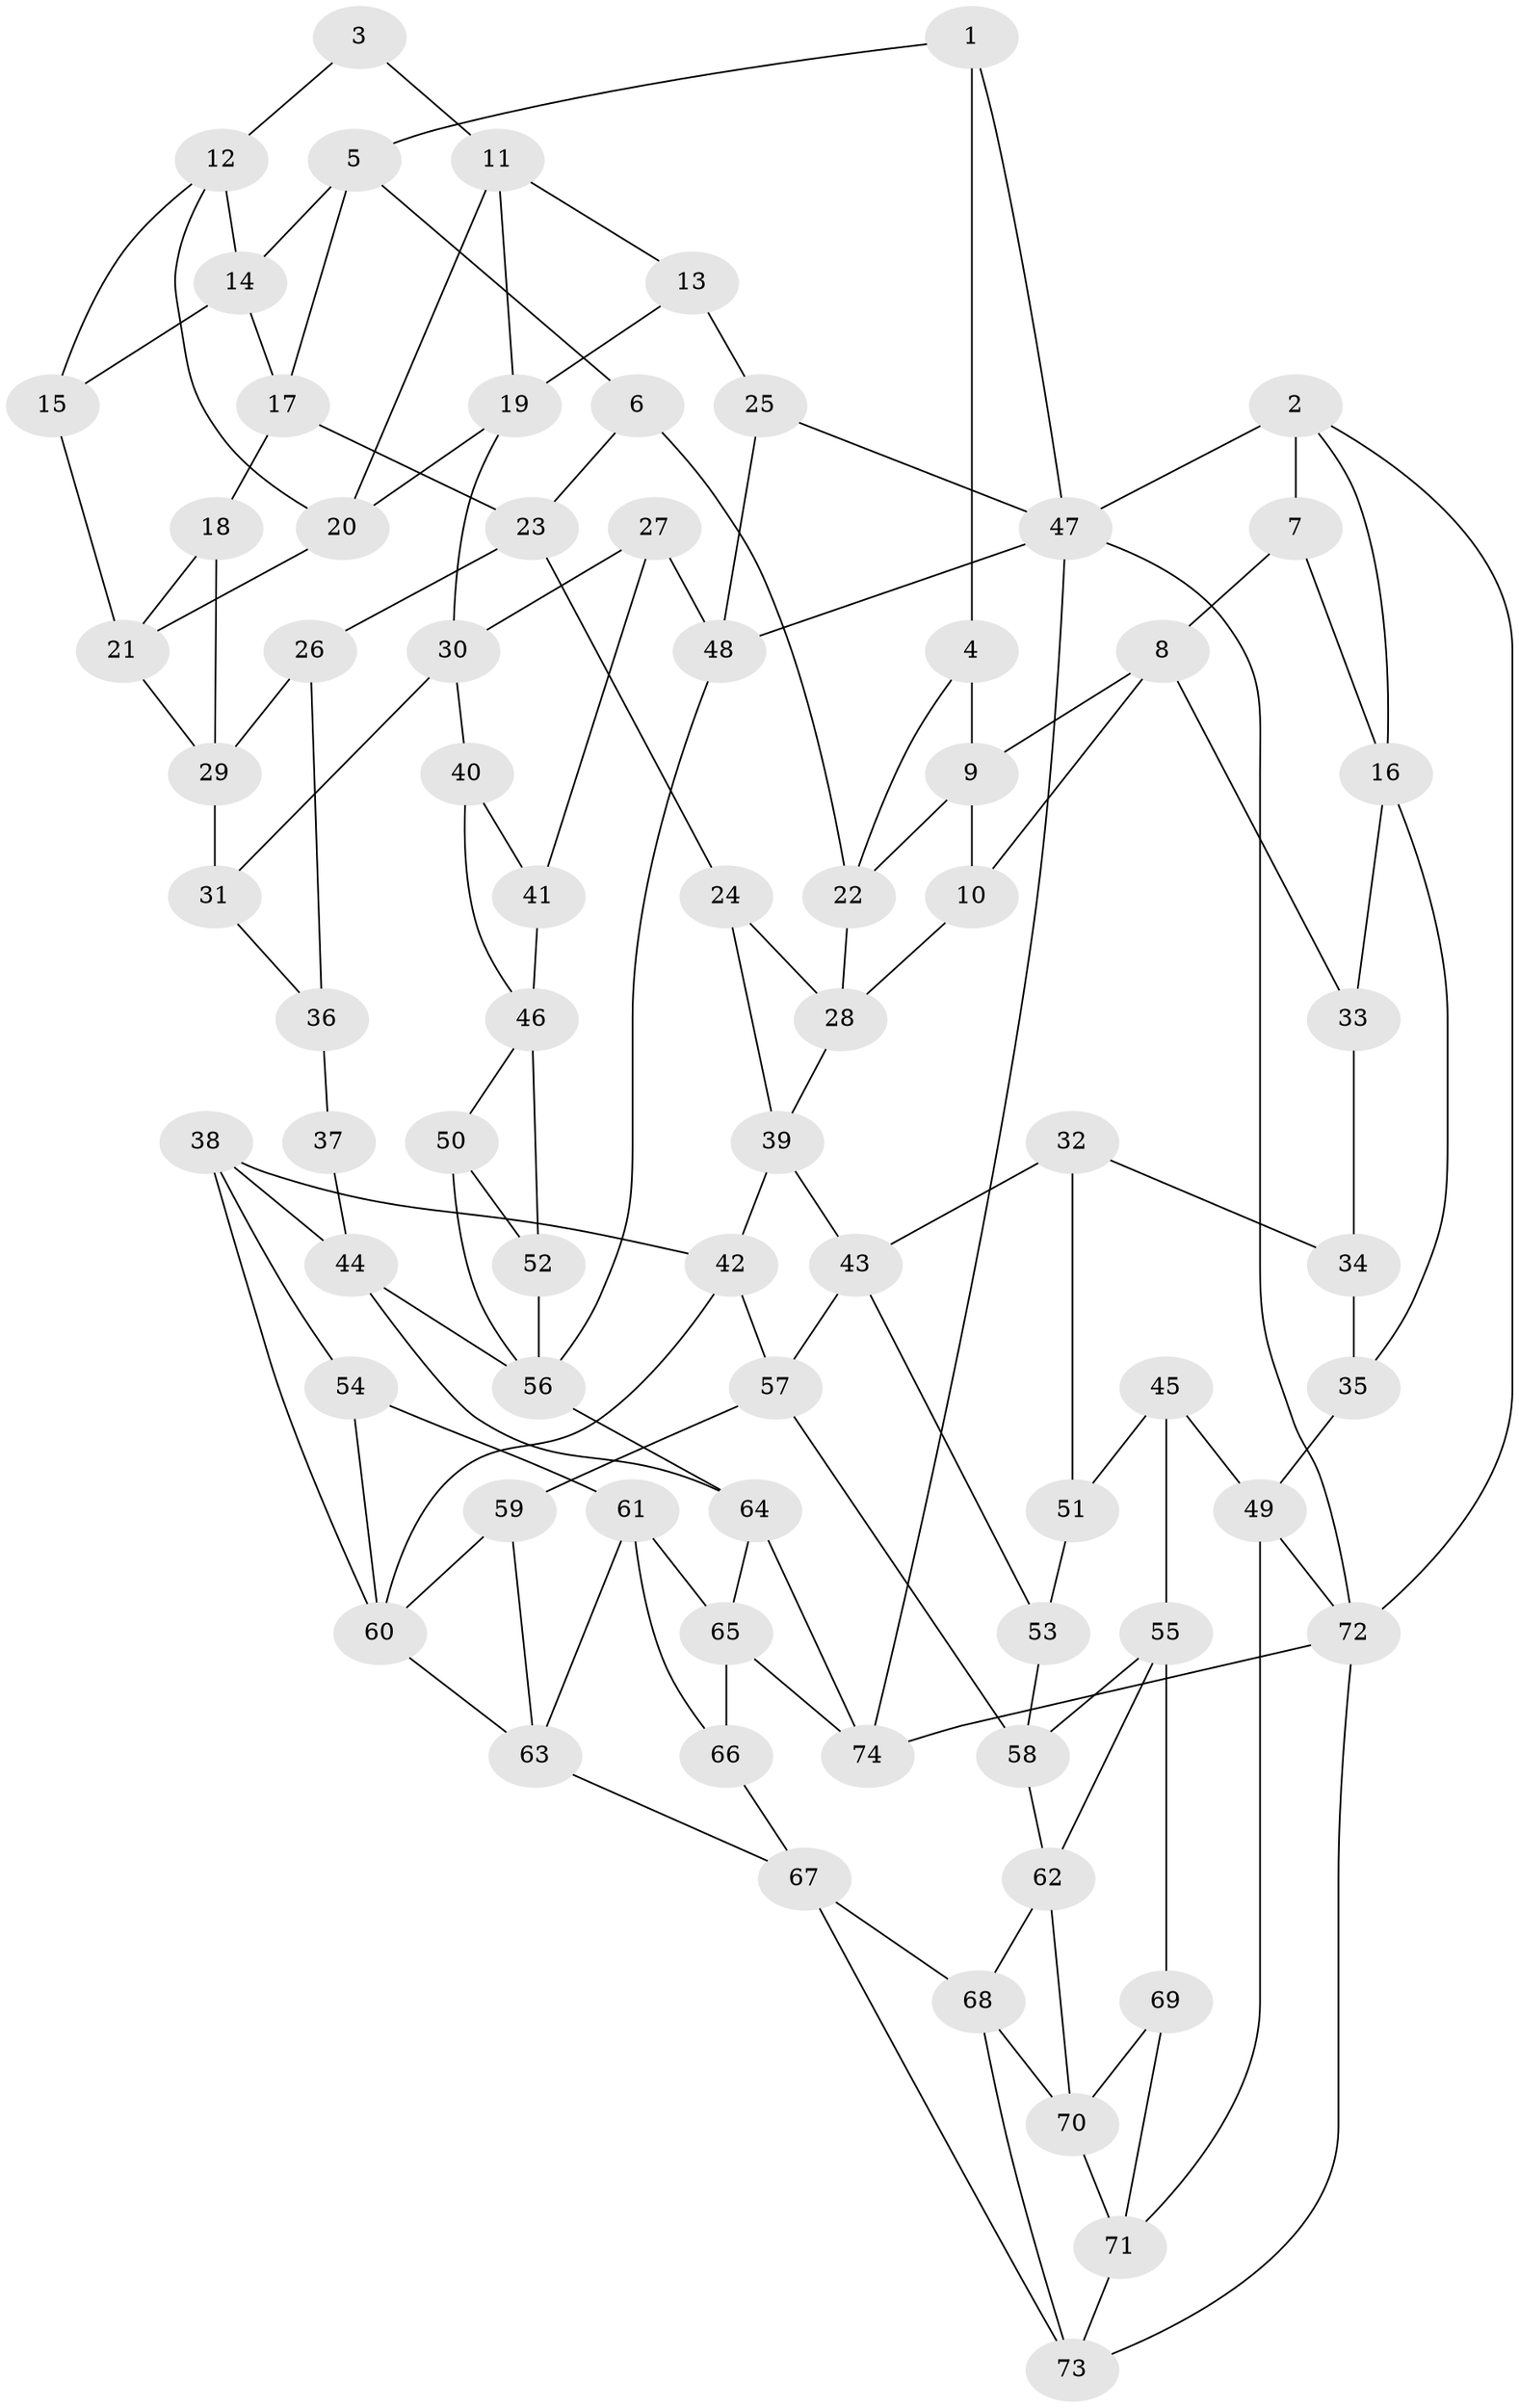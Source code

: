 // original degree distribution, {3: 0.02702702702702703, 4: 0.21621621621621623, 5: 0.527027027027027, 6: 0.22972972972972974}
// Generated by graph-tools (version 1.1) at 2025/03/03/09/25 03:03:16]
// undirected, 74 vertices, 134 edges
graph export_dot {
graph [start="1"]
  node [color=gray90,style=filled];
  1;
  2;
  3;
  4;
  5;
  6;
  7;
  8;
  9;
  10;
  11;
  12;
  13;
  14;
  15;
  16;
  17;
  18;
  19;
  20;
  21;
  22;
  23;
  24;
  25;
  26;
  27;
  28;
  29;
  30;
  31;
  32;
  33;
  34;
  35;
  36;
  37;
  38;
  39;
  40;
  41;
  42;
  43;
  44;
  45;
  46;
  47;
  48;
  49;
  50;
  51;
  52;
  53;
  54;
  55;
  56;
  57;
  58;
  59;
  60;
  61;
  62;
  63;
  64;
  65;
  66;
  67;
  68;
  69;
  70;
  71;
  72;
  73;
  74;
  1 -- 4 [weight=1.0];
  1 -- 5 [weight=1.0];
  1 -- 47 [weight=1.0];
  2 -- 7 [weight=2.0];
  2 -- 16 [weight=1.0];
  2 -- 47 [weight=1.0];
  2 -- 72 [weight=1.0];
  3 -- 11 [weight=1.0];
  3 -- 12 [weight=1.0];
  4 -- 9 [weight=2.0];
  4 -- 22 [weight=1.0];
  5 -- 6 [weight=1.0];
  5 -- 14 [weight=1.0];
  5 -- 17 [weight=1.0];
  6 -- 22 [weight=1.0];
  6 -- 23 [weight=1.0];
  7 -- 8 [weight=1.0];
  7 -- 16 [weight=1.0];
  8 -- 9 [weight=1.0];
  8 -- 10 [weight=1.0];
  8 -- 33 [weight=1.0];
  9 -- 10 [weight=1.0];
  9 -- 22 [weight=1.0];
  10 -- 28 [weight=1.0];
  11 -- 13 [weight=1.0];
  11 -- 19 [weight=1.0];
  11 -- 20 [weight=1.0];
  12 -- 14 [weight=1.0];
  12 -- 15 [weight=1.0];
  12 -- 20 [weight=1.0];
  13 -- 19 [weight=1.0];
  13 -- 25 [weight=2.0];
  14 -- 15 [weight=1.0];
  14 -- 17 [weight=1.0];
  15 -- 21 [weight=1.0];
  16 -- 33 [weight=1.0];
  16 -- 35 [weight=1.0];
  17 -- 18 [weight=1.0];
  17 -- 23 [weight=1.0];
  18 -- 21 [weight=1.0];
  18 -- 29 [weight=1.0];
  19 -- 20 [weight=1.0];
  19 -- 30 [weight=1.0];
  20 -- 21 [weight=1.0];
  21 -- 29 [weight=1.0];
  22 -- 28 [weight=1.0];
  23 -- 24 [weight=1.0];
  23 -- 26 [weight=1.0];
  24 -- 28 [weight=1.0];
  24 -- 39 [weight=1.0];
  25 -- 47 [weight=1.0];
  25 -- 48 [weight=1.0];
  26 -- 29 [weight=1.0];
  26 -- 36 [weight=1.0];
  27 -- 30 [weight=1.0];
  27 -- 41 [weight=1.0];
  27 -- 48 [weight=1.0];
  28 -- 39 [weight=1.0];
  29 -- 31 [weight=1.0];
  30 -- 31 [weight=1.0];
  30 -- 40 [weight=1.0];
  31 -- 36 [weight=1.0];
  32 -- 34 [weight=1.0];
  32 -- 43 [weight=1.0];
  32 -- 51 [weight=1.0];
  33 -- 34 [weight=2.0];
  34 -- 35 [weight=1.0];
  35 -- 49 [weight=1.0];
  36 -- 37 [weight=2.0];
  37 -- 44 [weight=1.0];
  38 -- 42 [weight=1.0];
  38 -- 44 [weight=1.0];
  38 -- 54 [weight=1.0];
  38 -- 60 [weight=1.0];
  39 -- 42 [weight=1.0];
  39 -- 43 [weight=1.0];
  40 -- 41 [weight=1.0];
  40 -- 46 [weight=1.0];
  41 -- 46 [weight=1.0];
  42 -- 57 [weight=1.0];
  42 -- 60 [weight=1.0];
  43 -- 53 [weight=1.0];
  43 -- 57 [weight=1.0];
  44 -- 56 [weight=1.0];
  44 -- 64 [weight=1.0];
  45 -- 49 [weight=1.0];
  45 -- 51 [weight=1.0];
  45 -- 55 [weight=1.0];
  46 -- 50 [weight=1.0];
  46 -- 52 [weight=1.0];
  47 -- 48 [weight=1.0];
  47 -- 72 [weight=1.0];
  47 -- 74 [weight=1.0];
  48 -- 56 [weight=1.0];
  49 -- 71 [weight=1.0];
  49 -- 72 [weight=1.0];
  50 -- 52 [weight=1.0];
  50 -- 56 [weight=1.0];
  51 -- 53 [weight=2.0];
  52 -- 56 [weight=2.0];
  53 -- 58 [weight=1.0];
  54 -- 60 [weight=2.0];
  54 -- 61 [weight=1.0];
  55 -- 58 [weight=1.0];
  55 -- 62 [weight=1.0];
  55 -- 69 [weight=1.0];
  56 -- 64 [weight=1.0];
  57 -- 58 [weight=1.0];
  57 -- 59 [weight=1.0];
  58 -- 62 [weight=1.0];
  59 -- 60 [weight=1.0];
  59 -- 63 [weight=1.0];
  60 -- 63 [weight=1.0];
  61 -- 63 [weight=1.0];
  61 -- 65 [weight=1.0];
  61 -- 66 [weight=1.0];
  62 -- 68 [weight=1.0];
  62 -- 70 [weight=1.0];
  63 -- 67 [weight=1.0];
  64 -- 65 [weight=1.0];
  64 -- 74 [weight=1.0];
  65 -- 66 [weight=1.0];
  65 -- 74 [weight=1.0];
  66 -- 67 [weight=1.0];
  67 -- 68 [weight=1.0];
  67 -- 73 [weight=1.0];
  68 -- 70 [weight=1.0];
  68 -- 73 [weight=1.0];
  69 -- 70 [weight=1.0];
  69 -- 71 [weight=1.0];
  70 -- 71 [weight=1.0];
  71 -- 73 [weight=1.0];
  72 -- 73 [weight=1.0];
  72 -- 74 [weight=1.0];
}
